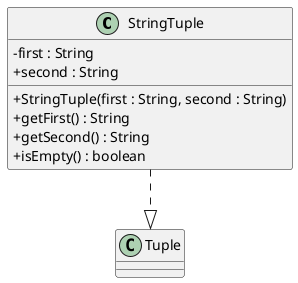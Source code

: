 @startuml
skinparam classAttributeIconSize 0
class StringTuple{
- first : String
+ second : String
+ StringTuple(first : String, second : String)
+ getFirst() : String
+ getSecond() : String
+ isEmpty() : boolean
}
StringTuple ..|> Tuple
@enduml
